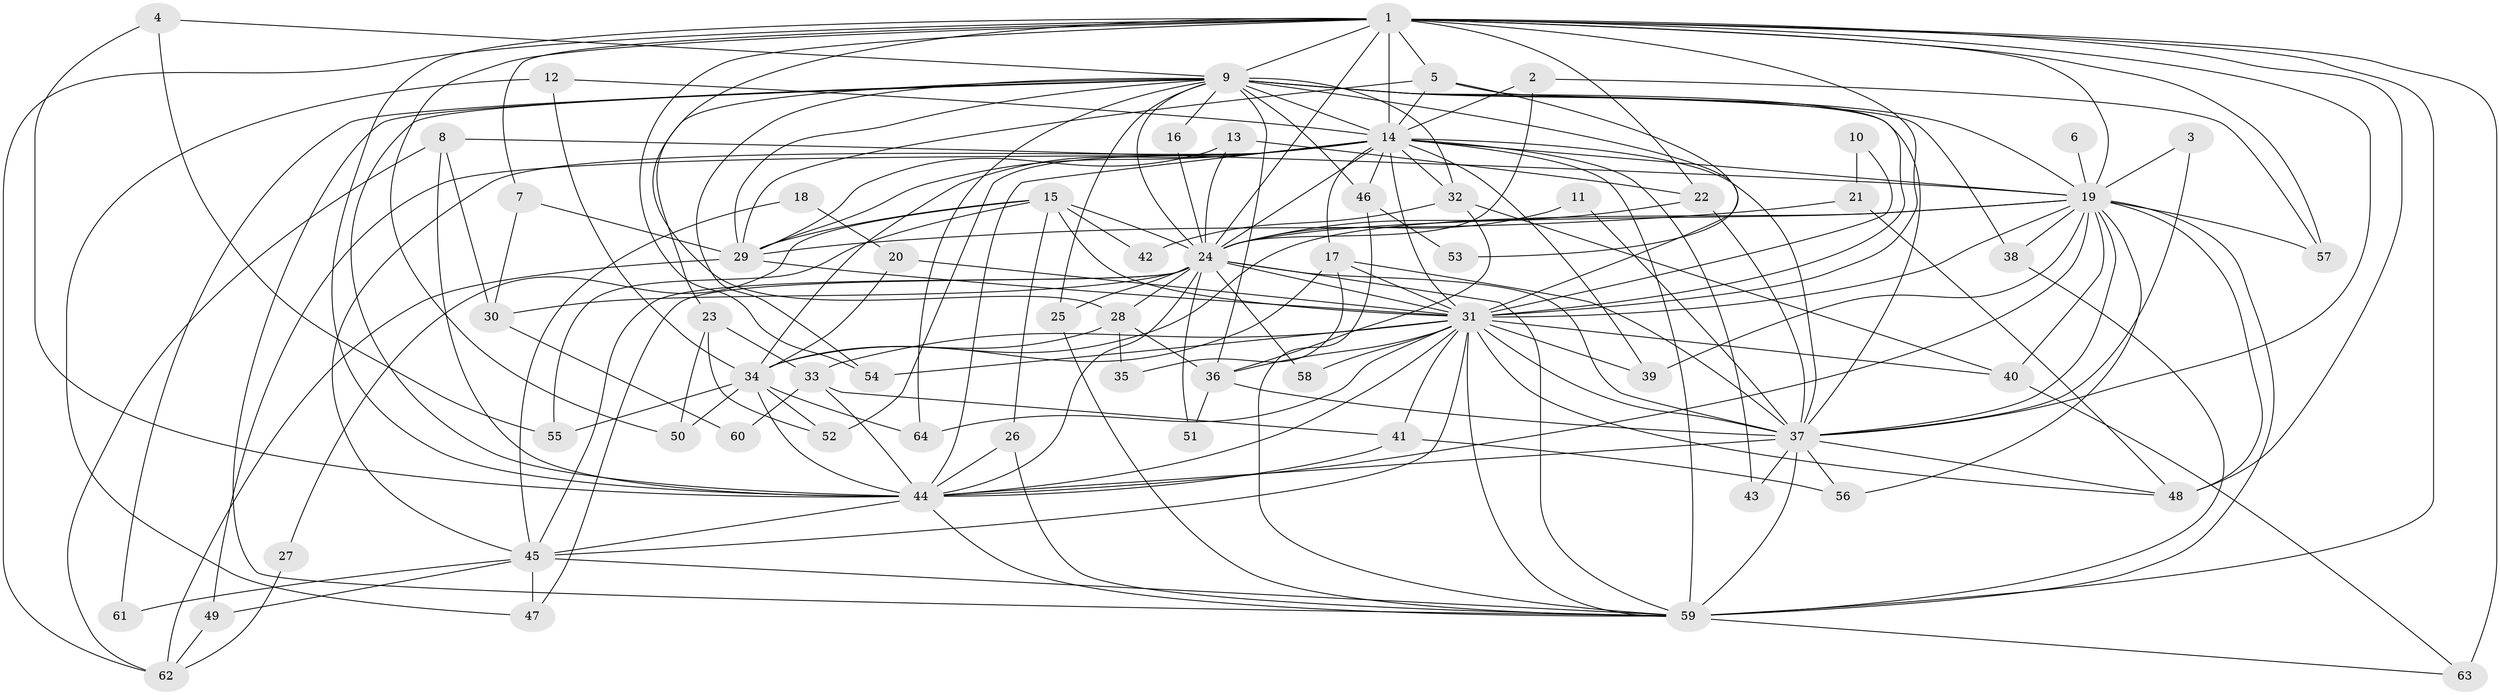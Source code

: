 // original degree distribution, {25: 0.007874015748031496, 19: 0.007874015748031496, 18: 0.007874015748031496, 30: 0.007874015748031496, 16: 0.007874015748031496, 24: 0.015748031496062992, 27: 0.007874015748031496, 17: 0.007874015748031496, 22: 0.007874015748031496, 5: 0.06299212598425197, 3: 0.2047244094488189, 6: 0.007874015748031496, 12: 0.007874015748031496, 2: 0.5354330708661418, 9: 0.007874015748031496, 4: 0.07874015748031496, 8: 0.007874015748031496, 7: 0.007874015748031496}
// Generated by graph-tools (version 1.1) at 2025/01/03/09/25 03:01:13]
// undirected, 64 vertices, 182 edges
graph export_dot {
graph [start="1"]
  node [color=gray90,style=filled];
  1;
  2;
  3;
  4;
  5;
  6;
  7;
  8;
  9;
  10;
  11;
  12;
  13;
  14;
  15;
  16;
  17;
  18;
  19;
  20;
  21;
  22;
  23;
  24;
  25;
  26;
  27;
  28;
  29;
  30;
  31;
  32;
  33;
  34;
  35;
  36;
  37;
  38;
  39;
  40;
  41;
  42;
  43;
  44;
  45;
  46;
  47;
  48;
  49;
  50;
  51;
  52;
  53;
  54;
  55;
  56;
  57;
  58;
  59;
  60;
  61;
  62;
  63;
  64;
  1 -- 5 [weight=1.0];
  1 -- 7 [weight=1.0];
  1 -- 9 [weight=3.0];
  1 -- 14 [weight=2.0];
  1 -- 19 [weight=2.0];
  1 -- 22 [weight=1.0];
  1 -- 24 [weight=2.0];
  1 -- 28 [weight=1.0];
  1 -- 31 [weight=2.0];
  1 -- 37 [weight=3.0];
  1 -- 44 [weight=3.0];
  1 -- 48 [weight=1.0];
  1 -- 50 [weight=2.0];
  1 -- 54 [weight=1.0];
  1 -- 57 [weight=1.0];
  1 -- 59 [weight=3.0];
  1 -- 62 [weight=1.0];
  1 -- 63 [weight=1.0];
  2 -- 14 [weight=1.0];
  2 -- 24 [weight=1.0];
  2 -- 57 [weight=1.0];
  3 -- 19 [weight=1.0];
  3 -- 37 [weight=1.0];
  4 -- 9 [weight=1.0];
  4 -- 44 [weight=1.0];
  4 -- 55 [weight=1.0];
  5 -- 14 [weight=1.0];
  5 -- 29 [weight=1.0];
  5 -- 31 [weight=1.0];
  5 -- 53 [weight=1.0];
  6 -- 19 [weight=1.0];
  7 -- 29 [weight=1.0];
  7 -- 30 [weight=1.0];
  8 -- 19 [weight=1.0];
  8 -- 30 [weight=1.0];
  8 -- 44 [weight=1.0];
  8 -- 62 [weight=1.0];
  9 -- 14 [weight=1.0];
  9 -- 16 [weight=1.0];
  9 -- 19 [weight=1.0];
  9 -- 23 [weight=1.0];
  9 -- 24 [weight=2.0];
  9 -- 25 [weight=1.0];
  9 -- 29 [weight=1.0];
  9 -- 31 [weight=1.0];
  9 -- 32 [weight=1.0];
  9 -- 36 [weight=1.0];
  9 -- 37 [weight=1.0];
  9 -- 38 [weight=1.0];
  9 -- 44 [weight=1.0];
  9 -- 46 [weight=3.0];
  9 -- 54 [weight=2.0];
  9 -- 59 [weight=1.0];
  9 -- 61 [weight=1.0];
  9 -- 64 [weight=1.0];
  10 -- 21 [weight=1.0];
  10 -- 31 [weight=1.0];
  11 -- 24 [weight=1.0];
  11 -- 37 [weight=1.0];
  12 -- 14 [weight=1.0];
  12 -- 34 [weight=1.0];
  12 -- 47 [weight=1.0];
  13 -- 22 [weight=1.0];
  13 -- 24 [weight=1.0];
  13 -- 29 [weight=1.0];
  14 -- 17 [weight=1.0];
  14 -- 19 [weight=1.0];
  14 -- 24 [weight=2.0];
  14 -- 29 [weight=1.0];
  14 -- 31 [weight=1.0];
  14 -- 32 [weight=1.0];
  14 -- 34 [weight=2.0];
  14 -- 37 [weight=1.0];
  14 -- 39 [weight=1.0];
  14 -- 43 [weight=1.0];
  14 -- 44 [weight=1.0];
  14 -- 45 [weight=1.0];
  14 -- 46 [weight=1.0];
  14 -- 49 [weight=1.0];
  14 -- 52 [weight=1.0];
  14 -- 59 [weight=2.0];
  15 -- 24 [weight=1.0];
  15 -- 26 [weight=1.0];
  15 -- 27 [weight=1.0];
  15 -- 29 [weight=1.0];
  15 -- 31 [weight=1.0];
  15 -- 42 [weight=1.0];
  15 -- 55 [weight=1.0];
  16 -- 24 [weight=1.0];
  17 -- 31 [weight=1.0];
  17 -- 34 [weight=1.0];
  17 -- 35 [weight=1.0];
  17 -- 37 [weight=2.0];
  18 -- 20 [weight=1.0];
  18 -- 45 [weight=1.0];
  19 -- 24 [weight=1.0];
  19 -- 31 [weight=2.0];
  19 -- 34 [weight=1.0];
  19 -- 37 [weight=2.0];
  19 -- 38 [weight=1.0];
  19 -- 39 [weight=1.0];
  19 -- 40 [weight=1.0];
  19 -- 44 [weight=1.0];
  19 -- 48 [weight=1.0];
  19 -- 56 [weight=1.0];
  19 -- 57 [weight=1.0];
  19 -- 59 [weight=1.0];
  20 -- 31 [weight=2.0];
  20 -- 34 [weight=1.0];
  21 -- 29 [weight=1.0];
  21 -- 48 [weight=1.0];
  22 -- 24 [weight=1.0];
  22 -- 37 [weight=1.0];
  23 -- 33 [weight=1.0];
  23 -- 50 [weight=1.0];
  23 -- 52 [weight=1.0];
  24 -- 25 [weight=1.0];
  24 -- 28 [weight=1.0];
  24 -- 30 [weight=1.0];
  24 -- 31 [weight=1.0];
  24 -- 37 [weight=1.0];
  24 -- 44 [weight=1.0];
  24 -- 45 [weight=1.0];
  24 -- 47 [weight=1.0];
  24 -- 51 [weight=1.0];
  24 -- 58 [weight=1.0];
  24 -- 59 [weight=1.0];
  25 -- 59 [weight=1.0];
  26 -- 44 [weight=2.0];
  26 -- 59 [weight=1.0];
  27 -- 62 [weight=1.0];
  28 -- 34 [weight=1.0];
  28 -- 35 [weight=1.0];
  28 -- 36 [weight=1.0];
  29 -- 31 [weight=1.0];
  29 -- 62 [weight=1.0];
  30 -- 60 [weight=1.0];
  31 -- 33 [weight=1.0];
  31 -- 36 [weight=2.0];
  31 -- 37 [weight=2.0];
  31 -- 39 [weight=1.0];
  31 -- 40 [weight=1.0];
  31 -- 41 [weight=1.0];
  31 -- 44 [weight=1.0];
  31 -- 45 [weight=1.0];
  31 -- 48 [weight=1.0];
  31 -- 54 [weight=1.0];
  31 -- 58 [weight=1.0];
  31 -- 59 [weight=1.0];
  31 -- 64 [weight=1.0];
  32 -- 36 [weight=1.0];
  32 -- 40 [weight=1.0];
  32 -- 42 [weight=1.0];
  33 -- 41 [weight=1.0];
  33 -- 44 [weight=1.0];
  33 -- 60 [weight=1.0];
  34 -- 44 [weight=1.0];
  34 -- 50 [weight=1.0];
  34 -- 52 [weight=1.0];
  34 -- 55 [weight=1.0];
  34 -- 64 [weight=1.0];
  36 -- 37 [weight=2.0];
  36 -- 51 [weight=1.0];
  37 -- 43 [weight=1.0];
  37 -- 44 [weight=1.0];
  37 -- 48 [weight=1.0];
  37 -- 56 [weight=1.0];
  37 -- 59 [weight=2.0];
  38 -- 59 [weight=1.0];
  40 -- 63 [weight=1.0];
  41 -- 44 [weight=1.0];
  41 -- 56 [weight=1.0];
  44 -- 45 [weight=1.0];
  44 -- 59 [weight=1.0];
  45 -- 47 [weight=1.0];
  45 -- 49 [weight=1.0];
  45 -- 59 [weight=1.0];
  45 -- 61 [weight=1.0];
  46 -- 53 [weight=1.0];
  46 -- 59 [weight=1.0];
  49 -- 62 [weight=1.0];
  59 -- 63 [weight=1.0];
}
